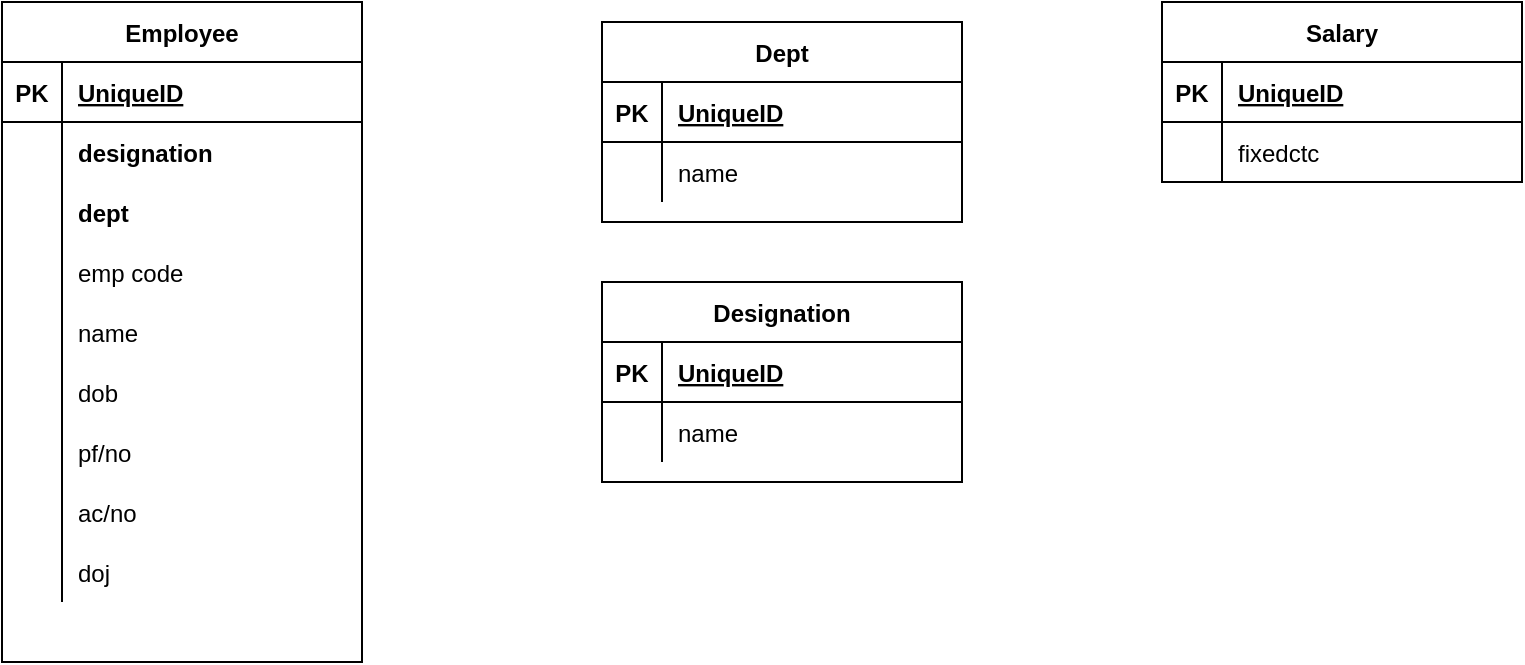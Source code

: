 <mxfile version="16.6.3" type="device"><diagram id="a2g_yiqmF8CJncywu9Xx" name="Page-1"><mxGraphModel dx="868" dy="461" grid="1" gridSize="10" guides="1" tooltips="1" connect="1" arrows="1" fold="1" page="1" pageScale="1" pageWidth="827" pageHeight="1169" math="0" shadow="0"><root><mxCell id="0"/><mxCell id="1" parent="0"/><mxCell id="rPm8EJC4-QOCawILg8h7-15" value="Employee" style="shape=table;startSize=30;container=1;collapsible=1;childLayout=tableLayout;fixedRows=1;rowLines=0;fontStyle=1;align=center;resizeLast=1;" vertex="1" parent="1"><mxGeometry x="30" y="50" width="180" height="330" as="geometry"/></mxCell><mxCell id="rPm8EJC4-QOCawILg8h7-16" value="" style="shape=tableRow;horizontal=0;startSize=0;swimlaneHead=0;swimlaneBody=0;fillColor=none;collapsible=0;dropTarget=0;points=[[0,0.5],[1,0.5]];portConstraint=eastwest;top=0;left=0;right=0;bottom=1;" vertex="1" parent="rPm8EJC4-QOCawILg8h7-15"><mxGeometry y="30" width="180" height="30" as="geometry"/></mxCell><mxCell id="rPm8EJC4-QOCawILg8h7-17" value="PK" style="shape=partialRectangle;connectable=0;fillColor=none;top=0;left=0;bottom=0;right=0;fontStyle=1;overflow=hidden;" vertex="1" parent="rPm8EJC4-QOCawILg8h7-16"><mxGeometry width="30" height="30" as="geometry"><mxRectangle width="30" height="30" as="alternateBounds"/></mxGeometry></mxCell><mxCell id="rPm8EJC4-QOCawILg8h7-18" value="UniqueID" style="shape=partialRectangle;connectable=0;fillColor=none;top=0;left=0;bottom=0;right=0;align=left;spacingLeft=6;fontStyle=5;overflow=hidden;" vertex="1" parent="rPm8EJC4-QOCawILg8h7-16"><mxGeometry x="30" width="150" height="30" as="geometry"><mxRectangle width="150" height="30" as="alternateBounds"/></mxGeometry></mxCell><mxCell id="rPm8EJC4-QOCawILg8h7-37" style="shape=tableRow;horizontal=0;startSize=0;swimlaneHead=0;swimlaneBody=0;fillColor=none;collapsible=0;dropTarget=0;points=[[0,0.5],[1,0.5]];portConstraint=eastwest;top=0;left=0;right=0;bottom=0;" vertex="1" parent="rPm8EJC4-QOCawILg8h7-15"><mxGeometry y="60" width="180" height="30" as="geometry"/></mxCell><mxCell id="rPm8EJC4-QOCawILg8h7-38" style="shape=partialRectangle;connectable=0;fillColor=none;top=0;left=0;bottom=0;right=0;editable=1;overflow=hidden;" vertex="1" parent="rPm8EJC4-QOCawILg8h7-37"><mxGeometry width="30" height="30" as="geometry"><mxRectangle width="30" height="30" as="alternateBounds"/></mxGeometry></mxCell><mxCell id="rPm8EJC4-QOCawILg8h7-39" value="designation" style="shape=partialRectangle;connectable=0;fillColor=none;top=0;left=0;bottom=0;right=0;align=left;spacingLeft=6;overflow=hidden;fontStyle=1" vertex="1" parent="rPm8EJC4-QOCawILg8h7-37"><mxGeometry x="30" width="150" height="30" as="geometry"><mxRectangle width="150" height="30" as="alternateBounds"/></mxGeometry></mxCell><mxCell id="rPm8EJC4-QOCawILg8h7-40" style="shape=tableRow;horizontal=0;startSize=0;swimlaneHead=0;swimlaneBody=0;fillColor=none;collapsible=0;dropTarget=0;points=[[0,0.5],[1,0.5]];portConstraint=eastwest;top=0;left=0;right=0;bottom=0;" vertex="1" parent="rPm8EJC4-QOCawILg8h7-15"><mxGeometry y="90" width="180" height="30" as="geometry"/></mxCell><mxCell id="rPm8EJC4-QOCawILg8h7-41" style="shape=partialRectangle;connectable=0;fillColor=none;top=0;left=0;bottom=0;right=0;editable=1;overflow=hidden;" vertex="1" parent="rPm8EJC4-QOCawILg8h7-40"><mxGeometry width="30" height="30" as="geometry"><mxRectangle width="30" height="30" as="alternateBounds"/></mxGeometry></mxCell><mxCell id="rPm8EJC4-QOCawILg8h7-42" value="dept" style="shape=partialRectangle;connectable=0;fillColor=none;top=0;left=0;bottom=0;right=0;align=left;spacingLeft=6;overflow=hidden;fontStyle=1" vertex="1" parent="rPm8EJC4-QOCawILg8h7-40"><mxGeometry x="30" width="150" height="30" as="geometry"><mxRectangle width="150" height="30" as="alternateBounds"/></mxGeometry></mxCell><mxCell id="rPm8EJC4-QOCawILg8h7-19" value="" style="shape=tableRow;horizontal=0;startSize=0;swimlaneHead=0;swimlaneBody=0;fillColor=none;collapsible=0;dropTarget=0;points=[[0,0.5],[1,0.5]];portConstraint=eastwest;top=0;left=0;right=0;bottom=0;" vertex="1" parent="rPm8EJC4-QOCawILg8h7-15"><mxGeometry y="120" width="180" height="30" as="geometry"/></mxCell><mxCell id="rPm8EJC4-QOCawILg8h7-20" value="" style="shape=partialRectangle;connectable=0;fillColor=none;top=0;left=0;bottom=0;right=0;editable=1;overflow=hidden;" vertex="1" parent="rPm8EJC4-QOCawILg8h7-19"><mxGeometry width="30" height="30" as="geometry"><mxRectangle width="30" height="30" as="alternateBounds"/></mxGeometry></mxCell><mxCell id="rPm8EJC4-QOCawILg8h7-21" value="emp code" style="shape=partialRectangle;connectable=0;fillColor=none;top=0;left=0;bottom=0;right=0;align=left;spacingLeft=6;overflow=hidden;" vertex="1" parent="rPm8EJC4-QOCawILg8h7-19"><mxGeometry x="30" width="150" height="30" as="geometry"><mxRectangle width="150" height="30" as="alternateBounds"/></mxGeometry></mxCell><mxCell id="rPm8EJC4-QOCawILg8h7-22" value="" style="shape=tableRow;horizontal=0;startSize=0;swimlaneHead=0;swimlaneBody=0;fillColor=none;collapsible=0;dropTarget=0;points=[[0,0.5],[1,0.5]];portConstraint=eastwest;top=0;left=0;right=0;bottom=0;" vertex="1" parent="rPm8EJC4-QOCawILg8h7-15"><mxGeometry y="150" width="180" height="30" as="geometry"/></mxCell><mxCell id="rPm8EJC4-QOCawILg8h7-23" value="" style="shape=partialRectangle;connectable=0;fillColor=none;top=0;left=0;bottom=0;right=0;editable=1;overflow=hidden;" vertex="1" parent="rPm8EJC4-QOCawILg8h7-22"><mxGeometry width="30" height="30" as="geometry"><mxRectangle width="30" height="30" as="alternateBounds"/></mxGeometry></mxCell><mxCell id="rPm8EJC4-QOCawILg8h7-24" value="name" style="shape=partialRectangle;connectable=0;fillColor=none;top=0;left=0;bottom=0;right=0;align=left;spacingLeft=6;overflow=hidden;" vertex="1" parent="rPm8EJC4-QOCawILg8h7-22"><mxGeometry x="30" width="150" height="30" as="geometry"><mxRectangle width="150" height="30" as="alternateBounds"/></mxGeometry></mxCell><mxCell id="rPm8EJC4-QOCawILg8h7-25" value="" style="shape=tableRow;horizontal=0;startSize=0;swimlaneHead=0;swimlaneBody=0;fillColor=none;collapsible=0;dropTarget=0;points=[[0,0.5],[1,0.5]];portConstraint=eastwest;top=0;left=0;right=0;bottom=0;" vertex="1" parent="rPm8EJC4-QOCawILg8h7-15"><mxGeometry y="180" width="180" height="30" as="geometry"/></mxCell><mxCell id="rPm8EJC4-QOCawILg8h7-26" value="" style="shape=partialRectangle;connectable=0;fillColor=none;top=0;left=0;bottom=0;right=0;editable=1;overflow=hidden;" vertex="1" parent="rPm8EJC4-QOCawILg8h7-25"><mxGeometry width="30" height="30" as="geometry"><mxRectangle width="30" height="30" as="alternateBounds"/></mxGeometry></mxCell><mxCell id="rPm8EJC4-QOCawILg8h7-27" value="dob" style="shape=partialRectangle;connectable=0;fillColor=none;top=0;left=0;bottom=0;right=0;align=left;spacingLeft=6;overflow=hidden;" vertex="1" parent="rPm8EJC4-QOCawILg8h7-25"><mxGeometry x="30" width="150" height="30" as="geometry"><mxRectangle width="150" height="30" as="alternateBounds"/></mxGeometry></mxCell><mxCell id="rPm8EJC4-QOCawILg8h7-31" style="shape=tableRow;horizontal=0;startSize=0;swimlaneHead=0;swimlaneBody=0;fillColor=none;collapsible=0;dropTarget=0;points=[[0,0.5],[1,0.5]];portConstraint=eastwest;top=0;left=0;right=0;bottom=0;" vertex="1" parent="rPm8EJC4-QOCawILg8h7-15"><mxGeometry y="210" width="180" height="30" as="geometry"/></mxCell><mxCell id="rPm8EJC4-QOCawILg8h7-32" style="shape=partialRectangle;connectable=0;fillColor=none;top=0;left=0;bottom=0;right=0;editable=1;overflow=hidden;" vertex="1" parent="rPm8EJC4-QOCawILg8h7-31"><mxGeometry width="30" height="30" as="geometry"><mxRectangle width="30" height="30" as="alternateBounds"/></mxGeometry></mxCell><mxCell id="rPm8EJC4-QOCawILg8h7-33" value="pf/no" style="shape=partialRectangle;connectable=0;fillColor=none;top=0;left=0;bottom=0;right=0;align=left;spacingLeft=6;overflow=hidden;" vertex="1" parent="rPm8EJC4-QOCawILg8h7-31"><mxGeometry x="30" width="150" height="30" as="geometry"><mxRectangle width="150" height="30" as="alternateBounds"/></mxGeometry></mxCell><mxCell id="rPm8EJC4-QOCawILg8h7-34" style="shape=tableRow;horizontal=0;startSize=0;swimlaneHead=0;swimlaneBody=0;fillColor=none;collapsible=0;dropTarget=0;points=[[0,0.5],[1,0.5]];portConstraint=eastwest;top=0;left=0;right=0;bottom=0;" vertex="1" parent="rPm8EJC4-QOCawILg8h7-15"><mxGeometry y="240" width="180" height="30" as="geometry"/></mxCell><mxCell id="rPm8EJC4-QOCawILg8h7-35" style="shape=partialRectangle;connectable=0;fillColor=none;top=0;left=0;bottom=0;right=0;editable=1;overflow=hidden;" vertex="1" parent="rPm8EJC4-QOCawILg8h7-34"><mxGeometry width="30" height="30" as="geometry"><mxRectangle width="30" height="30" as="alternateBounds"/></mxGeometry></mxCell><mxCell id="rPm8EJC4-QOCawILg8h7-36" value="ac/no" style="shape=partialRectangle;connectable=0;fillColor=none;top=0;left=0;bottom=0;right=0;align=left;spacingLeft=6;overflow=hidden;" vertex="1" parent="rPm8EJC4-QOCawILg8h7-34"><mxGeometry x="30" width="150" height="30" as="geometry"><mxRectangle width="150" height="30" as="alternateBounds"/></mxGeometry></mxCell><mxCell id="rPm8EJC4-QOCawILg8h7-28" style="shape=tableRow;horizontal=0;startSize=0;swimlaneHead=0;swimlaneBody=0;fillColor=none;collapsible=0;dropTarget=0;points=[[0,0.5],[1,0.5]];portConstraint=eastwest;top=0;left=0;right=0;bottom=0;" vertex="1" parent="rPm8EJC4-QOCawILg8h7-15"><mxGeometry y="270" width="180" height="30" as="geometry"/></mxCell><mxCell id="rPm8EJC4-QOCawILg8h7-29" style="shape=partialRectangle;connectable=0;fillColor=none;top=0;left=0;bottom=0;right=0;editable=1;overflow=hidden;" vertex="1" parent="rPm8EJC4-QOCawILg8h7-28"><mxGeometry width="30" height="30" as="geometry"><mxRectangle width="30" height="30" as="alternateBounds"/></mxGeometry></mxCell><mxCell id="rPm8EJC4-QOCawILg8h7-30" value="doj" style="shape=partialRectangle;connectable=0;fillColor=none;top=0;left=0;bottom=0;right=0;align=left;spacingLeft=6;overflow=hidden;" vertex="1" parent="rPm8EJC4-QOCawILg8h7-28"><mxGeometry x="30" width="150" height="30" as="geometry"><mxRectangle width="150" height="30" as="alternateBounds"/></mxGeometry></mxCell><mxCell id="rPm8EJC4-QOCawILg8h7-43" value="Dept" style="shape=table;startSize=30;container=1;collapsible=1;childLayout=tableLayout;fixedRows=1;rowLines=0;fontStyle=1;align=center;resizeLast=1;" vertex="1" parent="1"><mxGeometry x="330" y="60" width="180" height="100" as="geometry"/></mxCell><mxCell id="rPm8EJC4-QOCawILg8h7-44" value="" style="shape=tableRow;horizontal=0;startSize=0;swimlaneHead=0;swimlaneBody=0;fillColor=none;collapsible=0;dropTarget=0;points=[[0,0.5],[1,0.5]];portConstraint=eastwest;top=0;left=0;right=0;bottom=1;" vertex="1" parent="rPm8EJC4-QOCawILg8h7-43"><mxGeometry y="30" width="180" height="30" as="geometry"/></mxCell><mxCell id="rPm8EJC4-QOCawILg8h7-45" value="PK" style="shape=partialRectangle;connectable=0;fillColor=none;top=0;left=0;bottom=0;right=0;fontStyle=1;overflow=hidden;" vertex="1" parent="rPm8EJC4-QOCawILg8h7-44"><mxGeometry width="30" height="30" as="geometry"><mxRectangle width="30" height="30" as="alternateBounds"/></mxGeometry></mxCell><mxCell id="rPm8EJC4-QOCawILg8h7-46" value="UniqueID" style="shape=partialRectangle;connectable=0;fillColor=none;top=0;left=0;bottom=0;right=0;align=left;spacingLeft=6;fontStyle=5;overflow=hidden;" vertex="1" parent="rPm8EJC4-QOCawILg8h7-44"><mxGeometry x="30" width="150" height="30" as="geometry"><mxRectangle width="150" height="30" as="alternateBounds"/></mxGeometry></mxCell><mxCell id="rPm8EJC4-QOCawILg8h7-47" value="" style="shape=tableRow;horizontal=0;startSize=0;swimlaneHead=0;swimlaneBody=0;fillColor=none;collapsible=0;dropTarget=0;points=[[0,0.5],[1,0.5]];portConstraint=eastwest;top=0;left=0;right=0;bottom=0;" vertex="1" parent="rPm8EJC4-QOCawILg8h7-43"><mxGeometry y="60" width="180" height="30" as="geometry"/></mxCell><mxCell id="rPm8EJC4-QOCawILg8h7-48" value="" style="shape=partialRectangle;connectable=0;fillColor=none;top=0;left=0;bottom=0;right=0;editable=1;overflow=hidden;" vertex="1" parent="rPm8EJC4-QOCawILg8h7-47"><mxGeometry width="30" height="30" as="geometry"><mxRectangle width="30" height="30" as="alternateBounds"/></mxGeometry></mxCell><mxCell id="rPm8EJC4-QOCawILg8h7-49" value="name" style="shape=partialRectangle;connectable=0;fillColor=none;top=0;left=0;bottom=0;right=0;align=left;spacingLeft=6;overflow=hidden;" vertex="1" parent="rPm8EJC4-QOCawILg8h7-47"><mxGeometry x="30" width="150" height="30" as="geometry"><mxRectangle width="150" height="30" as="alternateBounds"/></mxGeometry></mxCell><mxCell id="rPm8EJC4-QOCawILg8h7-56" value="Designation" style="shape=table;startSize=30;container=1;collapsible=1;childLayout=tableLayout;fixedRows=1;rowLines=0;fontStyle=1;align=center;resizeLast=1;" vertex="1" parent="1"><mxGeometry x="330" y="190" width="180" height="100" as="geometry"/></mxCell><mxCell id="rPm8EJC4-QOCawILg8h7-57" value="" style="shape=tableRow;horizontal=0;startSize=0;swimlaneHead=0;swimlaneBody=0;fillColor=none;collapsible=0;dropTarget=0;points=[[0,0.5],[1,0.5]];portConstraint=eastwest;top=0;left=0;right=0;bottom=1;" vertex="1" parent="rPm8EJC4-QOCawILg8h7-56"><mxGeometry y="30" width="180" height="30" as="geometry"/></mxCell><mxCell id="rPm8EJC4-QOCawILg8h7-58" value="PK" style="shape=partialRectangle;connectable=0;fillColor=none;top=0;left=0;bottom=0;right=0;fontStyle=1;overflow=hidden;" vertex="1" parent="rPm8EJC4-QOCawILg8h7-57"><mxGeometry width="30" height="30" as="geometry"><mxRectangle width="30" height="30" as="alternateBounds"/></mxGeometry></mxCell><mxCell id="rPm8EJC4-QOCawILg8h7-59" value="UniqueID" style="shape=partialRectangle;connectable=0;fillColor=none;top=0;left=0;bottom=0;right=0;align=left;spacingLeft=6;fontStyle=5;overflow=hidden;" vertex="1" parent="rPm8EJC4-QOCawILg8h7-57"><mxGeometry x="30" width="150" height="30" as="geometry"><mxRectangle width="150" height="30" as="alternateBounds"/></mxGeometry></mxCell><mxCell id="rPm8EJC4-QOCawILg8h7-60" value="" style="shape=tableRow;horizontal=0;startSize=0;swimlaneHead=0;swimlaneBody=0;fillColor=none;collapsible=0;dropTarget=0;points=[[0,0.5],[1,0.5]];portConstraint=eastwest;top=0;left=0;right=0;bottom=0;" vertex="1" parent="rPm8EJC4-QOCawILg8h7-56"><mxGeometry y="60" width="180" height="30" as="geometry"/></mxCell><mxCell id="rPm8EJC4-QOCawILg8h7-61" value="" style="shape=partialRectangle;connectable=0;fillColor=none;top=0;left=0;bottom=0;right=0;editable=1;overflow=hidden;" vertex="1" parent="rPm8EJC4-QOCawILg8h7-60"><mxGeometry width="30" height="30" as="geometry"><mxRectangle width="30" height="30" as="alternateBounds"/></mxGeometry></mxCell><mxCell id="rPm8EJC4-QOCawILg8h7-62" value="name" style="shape=partialRectangle;connectable=0;fillColor=none;top=0;left=0;bottom=0;right=0;align=left;spacingLeft=6;overflow=hidden;" vertex="1" parent="rPm8EJC4-QOCawILg8h7-60"><mxGeometry x="30" width="150" height="30" as="geometry"><mxRectangle width="150" height="30" as="alternateBounds"/></mxGeometry></mxCell><mxCell id="rPm8EJC4-QOCawILg8h7-69" value="Salary" style="shape=table;startSize=30;container=1;collapsible=1;childLayout=tableLayout;fixedRows=1;rowLines=0;fontStyle=1;align=center;resizeLast=1;" vertex="1" parent="1"><mxGeometry x="610" y="50" width="180" height="90" as="geometry"/></mxCell><mxCell id="rPm8EJC4-QOCawILg8h7-70" value="" style="shape=tableRow;horizontal=0;startSize=0;swimlaneHead=0;swimlaneBody=0;fillColor=none;collapsible=0;dropTarget=0;points=[[0,0.5],[1,0.5]];portConstraint=eastwest;top=0;left=0;right=0;bottom=1;" vertex="1" parent="rPm8EJC4-QOCawILg8h7-69"><mxGeometry y="30" width="180" height="30" as="geometry"/></mxCell><mxCell id="rPm8EJC4-QOCawILg8h7-71" value="PK" style="shape=partialRectangle;connectable=0;fillColor=none;top=0;left=0;bottom=0;right=0;fontStyle=1;overflow=hidden;" vertex="1" parent="rPm8EJC4-QOCawILg8h7-70"><mxGeometry width="30" height="30" as="geometry"><mxRectangle width="30" height="30" as="alternateBounds"/></mxGeometry></mxCell><mxCell id="rPm8EJC4-QOCawILg8h7-72" value="UniqueID" style="shape=partialRectangle;connectable=0;fillColor=none;top=0;left=0;bottom=0;right=0;align=left;spacingLeft=6;fontStyle=5;overflow=hidden;" vertex="1" parent="rPm8EJC4-QOCawILg8h7-70"><mxGeometry x="30" width="150" height="30" as="geometry"><mxRectangle width="150" height="30" as="alternateBounds"/></mxGeometry></mxCell><mxCell id="rPm8EJC4-QOCawILg8h7-73" value="" style="shape=tableRow;horizontal=0;startSize=0;swimlaneHead=0;swimlaneBody=0;fillColor=none;collapsible=0;dropTarget=0;points=[[0,0.5],[1,0.5]];portConstraint=eastwest;top=0;left=0;right=0;bottom=0;" vertex="1" parent="rPm8EJC4-QOCawILg8h7-69"><mxGeometry y="60" width="180" height="30" as="geometry"/></mxCell><mxCell id="rPm8EJC4-QOCawILg8h7-74" value="" style="shape=partialRectangle;connectable=0;fillColor=none;top=0;left=0;bottom=0;right=0;editable=1;overflow=hidden;" vertex="1" parent="rPm8EJC4-QOCawILg8h7-73"><mxGeometry width="30" height="30" as="geometry"><mxRectangle width="30" height="30" as="alternateBounds"/></mxGeometry></mxCell><mxCell id="rPm8EJC4-QOCawILg8h7-75" value="fixedctc" style="shape=partialRectangle;connectable=0;fillColor=none;top=0;left=0;bottom=0;right=0;align=left;spacingLeft=6;overflow=hidden;" vertex="1" parent="rPm8EJC4-QOCawILg8h7-73"><mxGeometry x="30" width="150" height="30" as="geometry"><mxRectangle width="150" height="30" as="alternateBounds"/></mxGeometry></mxCell></root></mxGraphModel></diagram></mxfile>